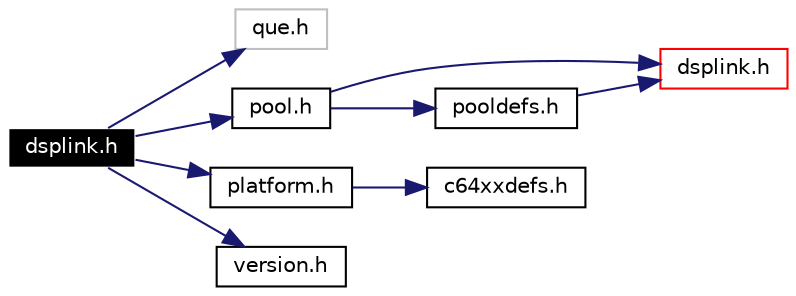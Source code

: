 digraph G
{
  edge [fontname="Helvetica",fontsize=10,labelfontname="Helvetica",labelfontsize=10];
  node [fontname="Helvetica",fontsize=10,shape=record];
  rankdir=LR;
  Node1 [label="dsplink.h",height=0.2,width=0.4,color="white", fillcolor="black", style="filled" fontcolor="white"];
  Node1 -> Node2 [color="midnightblue",fontsize=10,style="solid",fontname="Helvetica"];
  Node2 [label="que.h",height=0.2,width=0.4,color="grey75", fillcolor="white", style="filled"];
  Node1 -> Node3 [color="midnightblue",fontsize=10,style="solid",fontname="Helvetica"];
  Node3 [label="pool.h",height=0.2,width=0.4,color="black", fillcolor="white", style="filled",URL="$pool_8h.html"];
  Node3 -> Node4 [color="midnightblue",fontsize=10,style="solid",fontname="Helvetica"];
  Node4 [label="dsplink.h",height=0.2,width=0.4,color="red", fillcolor="white", style="filled",URL="$gpp_2inc_2dsplink_8h.html"];
  Node3 -> Node5 [color="midnightblue",fontsize=10,style="solid",fontname="Helvetica"];
  Node5 [label="pooldefs.h",height=0.2,width=0.4,color="black", fillcolor="white", style="filled",URL="$pooldefs_8h.html"];
  Node5 -> Node4 [color="midnightblue",fontsize=10,style="solid",fontname="Helvetica"];
  Node1 -> Node6 [color="midnightblue",fontsize=10,style="solid",fontname="Helvetica"];
  Node6 [label="platform.h",height=0.2,width=0.4,color="black", fillcolor="white", style="filled",URL="$platform_8h.html"];
  Node6 -> Node7 [color="midnightblue",fontsize=10,style="solid",fontname="Helvetica"];
  Node7 [label="c64xxdefs.h",height=0.2,width=0.4,color="black", fillcolor="white", style="filled",URL="$c64xxdefs_8h.html"];
  Node1 -> Node8 [color="midnightblue",fontsize=10,style="solid",fontname="Helvetica"];
  Node8 [label="version.h",height=0.2,width=0.4,color="black", fillcolor="white", style="filled",URL="$gpp_2inc_2version_8h.html"];
}

